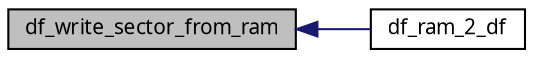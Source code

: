 digraph G
{
  edge [fontname="FreeSans.ttf",fontsize=10,labelfontname="FreeSans.ttf",labelfontsize=10];
  node [fontname="FreeSans.ttf",fontsize=10,shape=record];
  rankdir=LR;
  Node1 [label="df_write_sector_from_ram",height=0.2,width=0.4,color="black", fillcolor="grey75", style="filled" fontcolor="black"];
  Node1 -> Node2 [dir=back,color="midnightblue",fontsize=10,style="solid",fontname="FreeSans.ttf"];
  Node2 [label="df_ram_2_df",height=0.2,width=0.4,color="black", fillcolor="white", style="filled",URL="$a00037.html#170b54a5ba834377c95219d5c20b1994",tooltip="This function performs a write operation of 1 sector to a given address from RAM..."];
}
